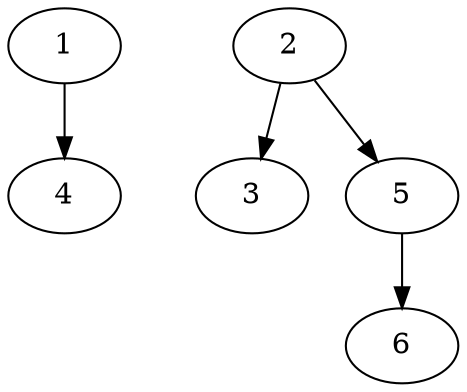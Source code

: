 // DAG automatically generated by daggen at Tue Apr  9 15:00:16 2024
// daggen-master/daggen -n 6 --fat 0.5 --density 0.5 --regular 0.5 --jump 2 --minalpha 20 --maxalpha 50 --dot -o dags/sim_3.dot 
digraph G {
  1 [size="134217728000", alpha="32.94"]
  1 -> 4 [size ="209715200"]
  2 [size="47007903036", alpha="33.94"]
  2 -> 3 [size ="134217728"]
  2 -> 5 [size ="134217728"]
  3 [size="440270295828", alpha="29.29"]
  4 [size="14863660079", alpha="30.38"]
  5 [size="166196397511", alpha="37.57"]
  5 -> 6 [size ="301989888"]
  6 [size="2856187262", alpha="29.98"]
}
